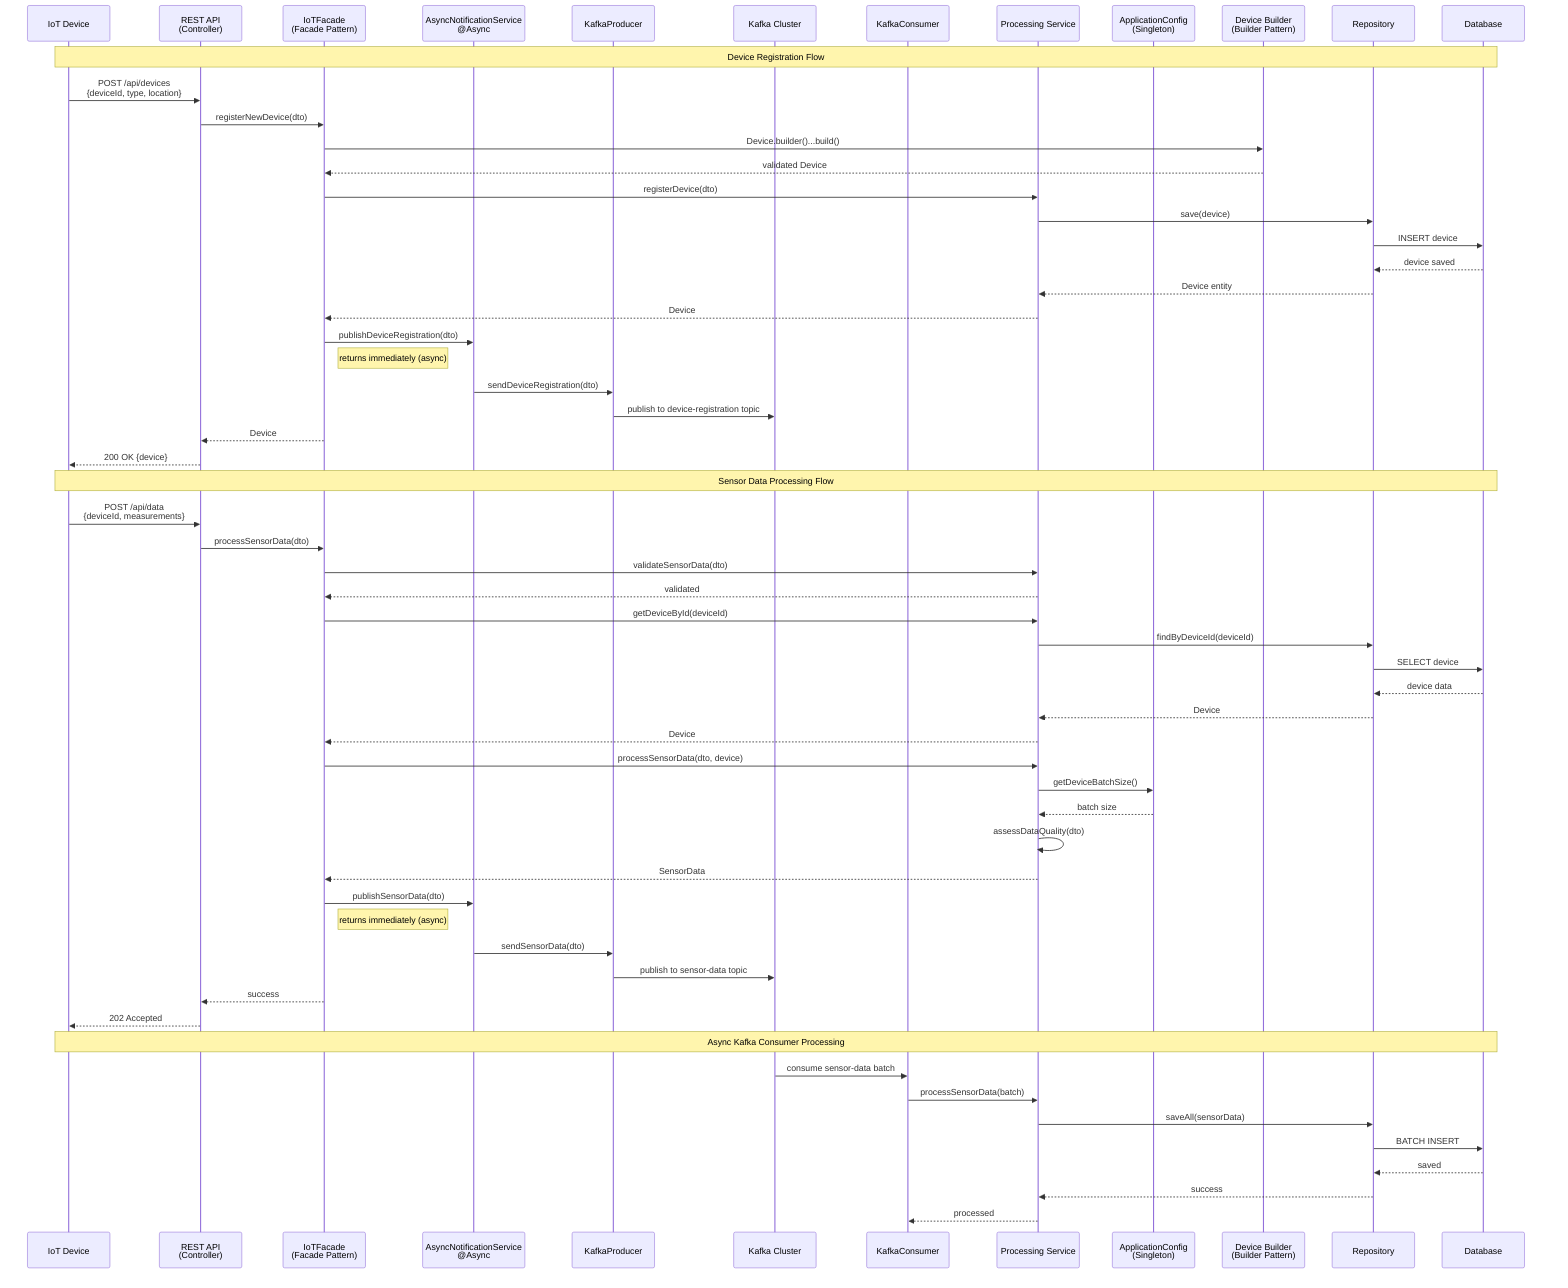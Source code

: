 sequenceDiagram
    participant Device as IoT Device
    participant API as REST API<br/>(Controller)
    participant Facade as IoTFacade<br/>(Facade Pattern)
    participant AsyncSvc as AsyncNotificationService<br/>@Async
    participant Producer as KafkaProducer
    participant Kafka as Kafka Cluster
    participant Consumer as KafkaConsumer
    participant Service as Processing Service
    participant Config as ApplicationConfig<br/>(Singleton)
    participant Builder as Device Builder<br/>(Builder Pattern)
    participant Repo as Repository
    participant DB as Database

    Note over Device,DB: Device Registration Flow
    Device->>API: POST /api/devices<br/>{deviceId, type, location}
    API->>Facade: registerNewDevice(dto)
    Facade->>Builder: Device.builder()...build()
    Builder-->>Facade: validated Device
    Facade->>Service: registerDevice(dto)
    Service->>Repo: save(device)
    Repo->>DB: INSERT device
    DB-->>Repo: device saved
    Repo-->>Service: Device entity
    Service-->>Facade: Device
    Facade->>AsyncSvc: publishDeviceRegistration(dto)
    Note right of Facade: returns immediately (async)
    AsyncSvc->>Producer: sendDeviceRegistration(dto)
    Producer->>Kafka: publish to device-registration topic
    Facade-->>API: Device
    API-->>Device: 200 OK {device}

    Note over Device,DB: Sensor Data Processing Flow
    Device->>API: POST /api/data<br/>{deviceId, measurements}
    API->>Facade: processSensorData(dto)
    Facade->>Service: validateSensorData(dto)
    Service-->>Facade: validated
    Facade->>Service: getDeviceById(deviceId)
    Service->>Repo: findByDeviceId(deviceId)
    Repo->>DB: SELECT device
    DB-->>Repo: device data
    Repo-->>Service: Device
    Service-->>Facade: Device
    Facade->>Service: processSensorData(dto, device)
    Service->>Config: getDeviceBatchSize()
    Config-->>Service: batch size
    Service->>Service: assessDataQuality(dto)
    Service-->>Facade: SensorData
    Facade->>AsyncSvc: publishSensorData(dto)
    Note right of Facade: returns immediately (async)
    AsyncSvc->>Producer: sendSensorData(dto)
    Producer->>Kafka: publish to sensor-data topic
    Facade-->>API: success
    API-->>Device: 202 Accepted

    Note over Device,DB: Async Kafka Consumer Processing
    Kafka->>Consumer: consume sensor-data batch
    Consumer->>Service: processSensorData(batch)
    Service->>Repo: saveAll(sensorData)
    Repo->>DB: BATCH INSERT
    DB-->>Repo: saved
    Repo-->>Service: success
    Service-->>Consumer: processed